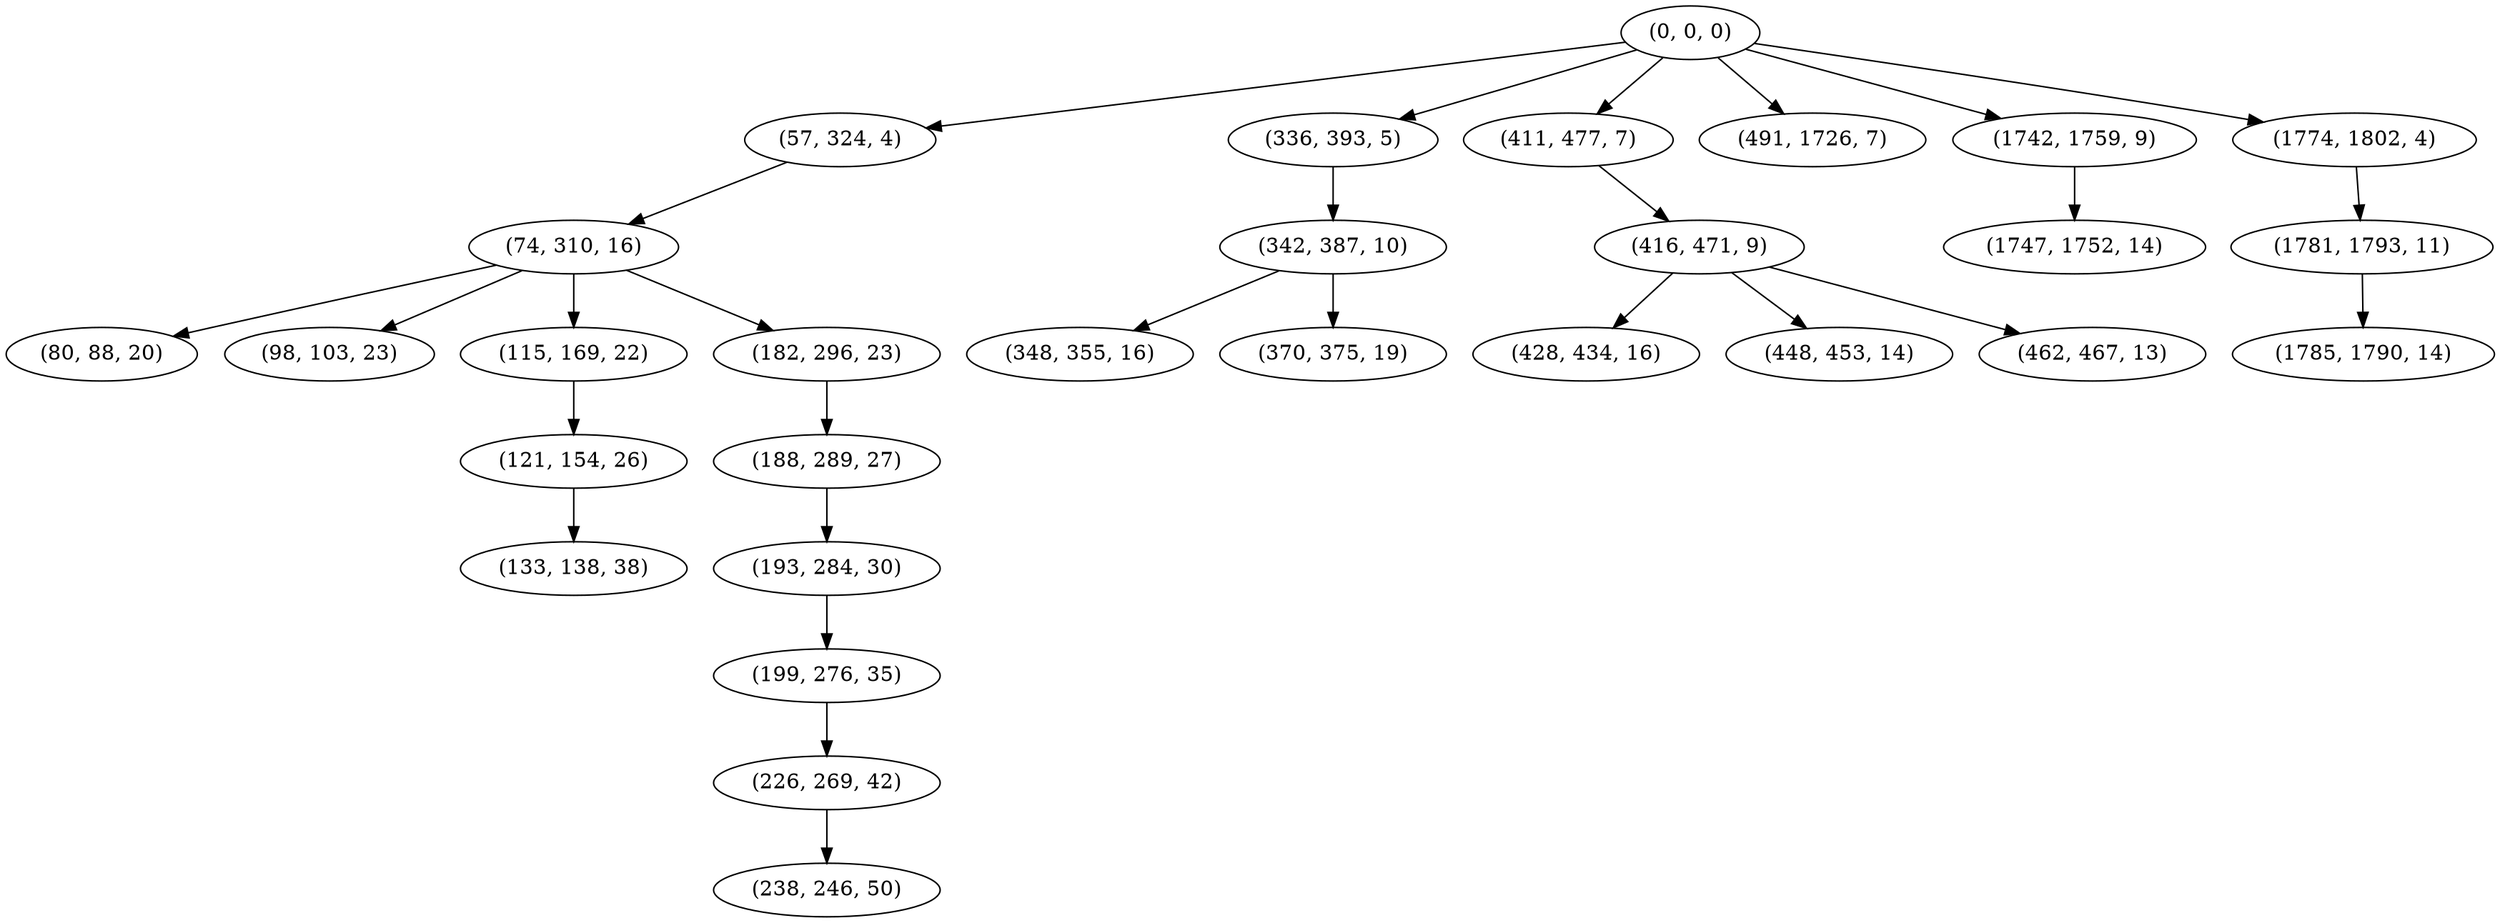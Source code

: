 digraph tree {
    "(0, 0, 0)";
    "(57, 324, 4)";
    "(74, 310, 16)";
    "(80, 88, 20)";
    "(98, 103, 23)";
    "(115, 169, 22)";
    "(121, 154, 26)";
    "(133, 138, 38)";
    "(182, 296, 23)";
    "(188, 289, 27)";
    "(193, 284, 30)";
    "(199, 276, 35)";
    "(226, 269, 42)";
    "(238, 246, 50)";
    "(336, 393, 5)";
    "(342, 387, 10)";
    "(348, 355, 16)";
    "(370, 375, 19)";
    "(411, 477, 7)";
    "(416, 471, 9)";
    "(428, 434, 16)";
    "(448, 453, 14)";
    "(462, 467, 13)";
    "(491, 1726, 7)";
    "(1742, 1759, 9)";
    "(1747, 1752, 14)";
    "(1774, 1802, 4)";
    "(1781, 1793, 11)";
    "(1785, 1790, 14)";
    "(0, 0, 0)" -> "(57, 324, 4)";
    "(0, 0, 0)" -> "(336, 393, 5)";
    "(0, 0, 0)" -> "(411, 477, 7)";
    "(0, 0, 0)" -> "(491, 1726, 7)";
    "(0, 0, 0)" -> "(1742, 1759, 9)";
    "(0, 0, 0)" -> "(1774, 1802, 4)";
    "(57, 324, 4)" -> "(74, 310, 16)";
    "(74, 310, 16)" -> "(80, 88, 20)";
    "(74, 310, 16)" -> "(98, 103, 23)";
    "(74, 310, 16)" -> "(115, 169, 22)";
    "(74, 310, 16)" -> "(182, 296, 23)";
    "(115, 169, 22)" -> "(121, 154, 26)";
    "(121, 154, 26)" -> "(133, 138, 38)";
    "(182, 296, 23)" -> "(188, 289, 27)";
    "(188, 289, 27)" -> "(193, 284, 30)";
    "(193, 284, 30)" -> "(199, 276, 35)";
    "(199, 276, 35)" -> "(226, 269, 42)";
    "(226, 269, 42)" -> "(238, 246, 50)";
    "(336, 393, 5)" -> "(342, 387, 10)";
    "(342, 387, 10)" -> "(348, 355, 16)";
    "(342, 387, 10)" -> "(370, 375, 19)";
    "(411, 477, 7)" -> "(416, 471, 9)";
    "(416, 471, 9)" -> "(428, 434, 16)";
    "(416, 471, 9)" -> "(448, 453, 14)";
    "(416, 471, 9)" -> "(462, 467, 13)";
    "(1742, 1759, 9)" -> "(1747, 1752, 14)";
    "(1774, 1802, 4)" -> "(1781, 1793, 11)";
    "(1781, 1793, 11)" -> "(1785, 1790, 14)";
}
